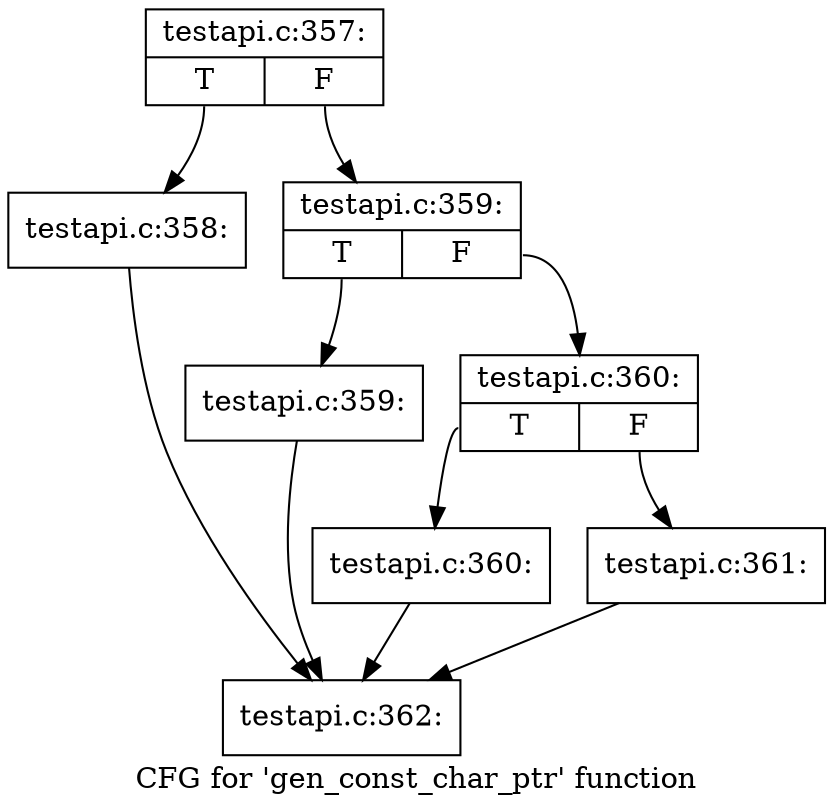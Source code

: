 digraph "CFG for 'gen_const_char_ptr' function" {
	label="CFG for 'gen_const_char_ptr' function";

	Node0x4077770 [shape=record,label="{testapi.c:357:|{<s0>T|<s1>F}}"];
	Node0x4077770:s0 -> Node0x4076c10;
	Node0x4077770:s1 -> Node0x4076c60;
	Node0x4076c10 [shape=record,label="{testapi.c:358:}"];
	Node0x4076c10 -> Node0x4076ec0;
	Node0x4076c60 [shape=record,label="{testapi.c:359:|{<s0>T|<s1>F}}"];
	Node0x4076c60:s0 -> Node0x40a1940;
	Node0x4076c60:s1 -> Node0x40a1990;
	Node0x40a1940 [shape=record,label="{testapi.c:359:}"];
	Node0x40a1940 -> Node0x4076ec0;
	Node0x40a1990 [shape=record,label="{testapi.c:360:|{<s0>T|<s1>F}}"];
	Node0x40a1990:s0 -> Node0x40a1e50;
	Node0x40a1990:s1 -> Node0x40a1ea0;
	Node0x40a1e50 [shape=record,label="{testapi.c:360:}"];
	Node0x40a1e50 -> Node0x4076ec0;
	Node0x40a1ea0 [shape=record,label="{testapi.c:361:}"];
	Node0x40a1ea0 -> Node0x4076ec0;
	Node0x4076ec0 [shape=record,label="{testapi.c:362:}"];
}
